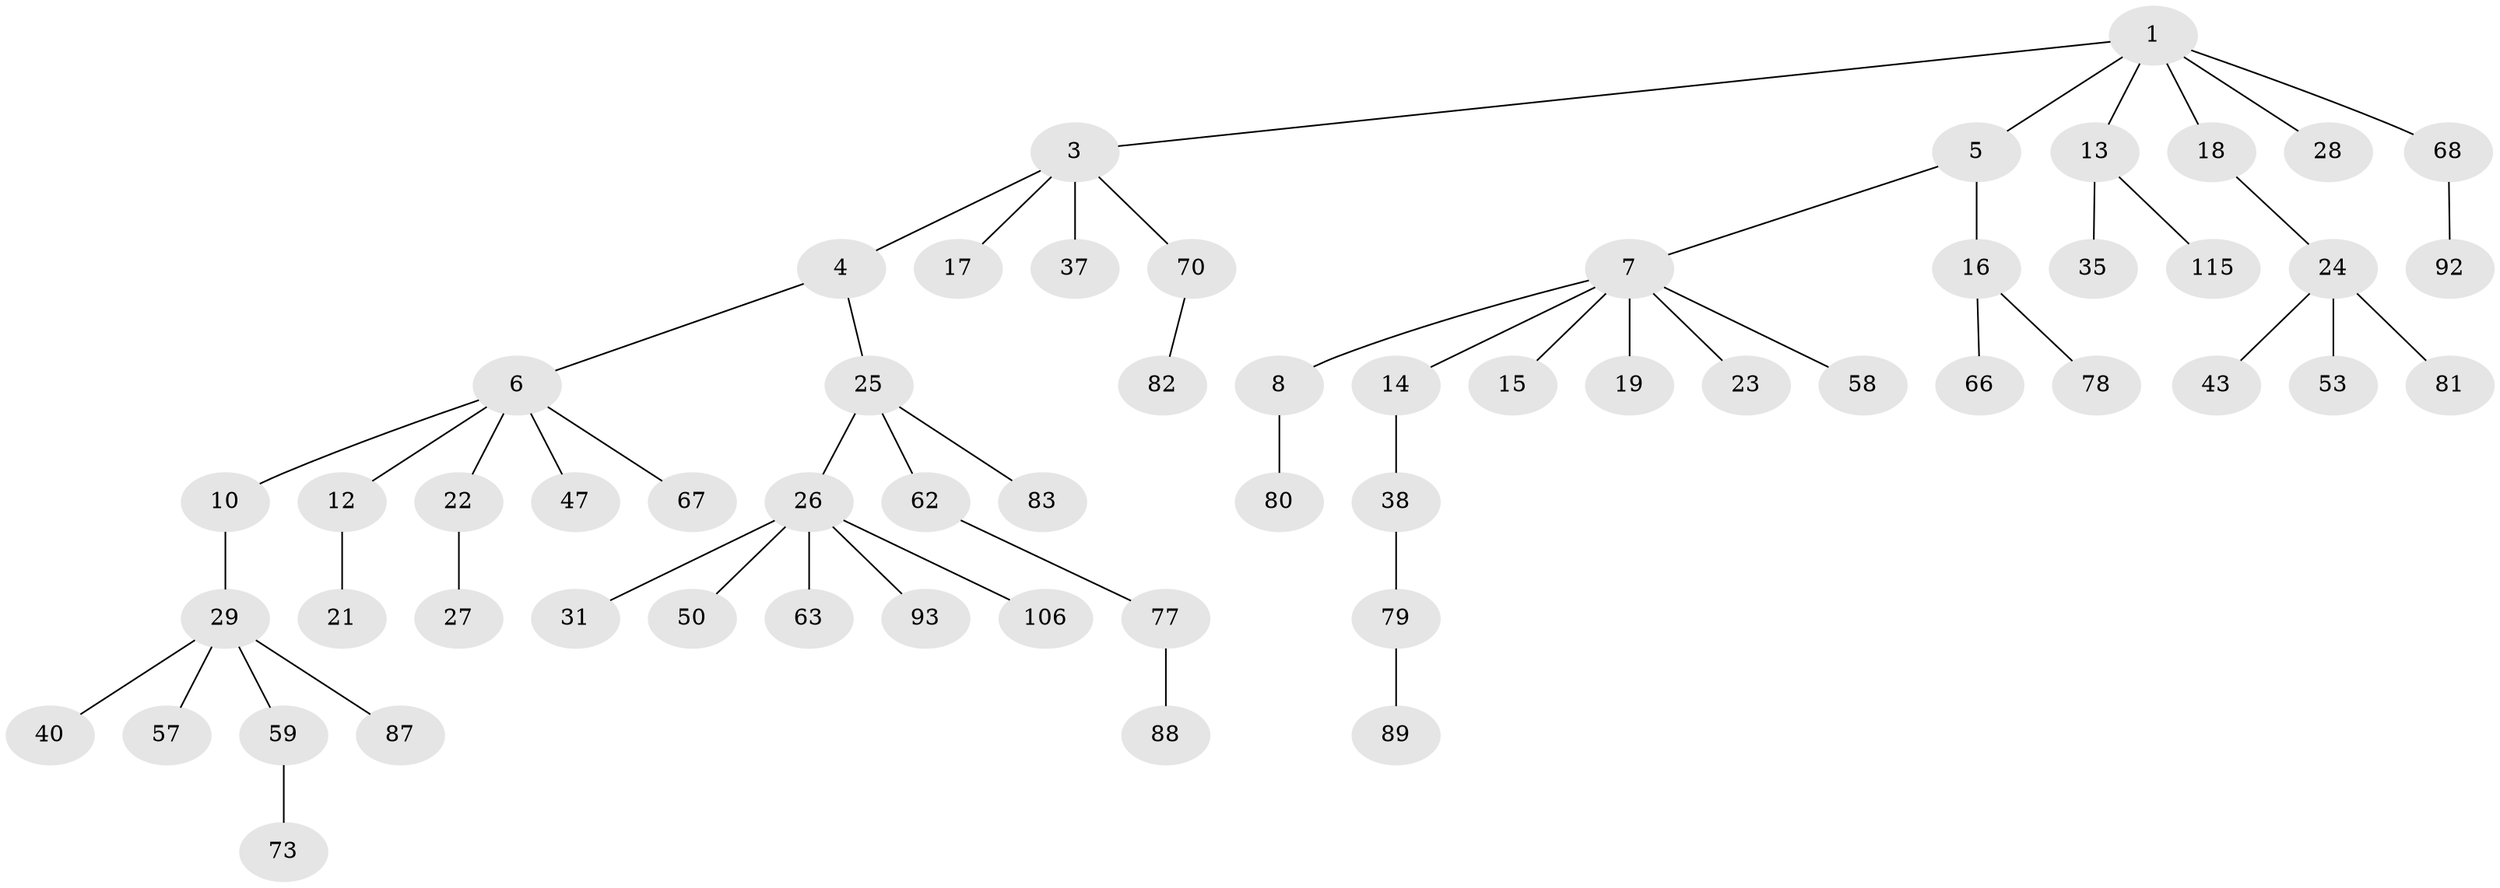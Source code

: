 // original degree distribution, {2: 0.3017241379310345, 6: 0.02586206896551724, 5: 0.05172413793103448, 3: 0.09482758620689655, 4: 0.05172413793103448, 1: 0.47413793103448276}
// Generated by graph-tools (version 1.1) at 2025/15/03/09/25 04:15:42]
// undirected, 58 vertices, 57 edges
graph export_dot {
graph [start="1"]
  node [color=gray90,style=filled];
  1 [super="+2"];
  3 [super="+34"];
  4;
  5 [super="+51"];
  6;
  7 [super="+9"];
  8 [super="+95"];
  10 [super="+56+61+39"];
  12;
  13;
  14 [super="+64"];
  15 [super="+97"];
  16 [super="+41+42"];
  17 [super="+36"];
  18 [super="+20"];
  19 [super="+94+101+33"];
  21;
  22;
  23 [super="+100+32"];
  24 [super="+60+71"];
  25;
  26 [super="+30+54+75"];
  27;
  28 [super="+113"];
  29;
  31 [super="+48+86"];
  35;
  37;
  38 [super="+109+49+45"];
  40 [super="+55"];
  43 [super="+44"];
  47 [super="+69"];
  50 [super="+98"];
  53;
  57;
  58;
  59;
  62 [super="+72"];
  63 [super="+74"];
  66;
  67 [super="+91+105"];
  68;
  70;
  73;
  77;
  78;
  79;
  80;
  81;
  82;
  83 [super="+112"];
  87;
  88 [super="+116"];
  89;
  92;
  93 [super="+96"];
  106;
  115;
  1 -- 13;
  1 -- 18;
  1 -- 3;
  1 -- 68;
  1 -- 5;
  1 -- 28;
  3 -- 4;
  3 -- 17;
  3 -- 37;
  3 -- 70;
  4 -- 6;
  4 -- 25;
  5 -- 7;
  5 -- 16;
  6 -- 10;
  6 -- 12;
  6 -- 22;
  6 -- 47;
  6 -- 67;
  7 -- 8;
  7 -- 15;
  7 -- 19;
  7 -- 23;
  7 -- 58;
  7 -- 14;
  8 -- 80;
  10 -- 29;
  12 -- 21;
  13 -- 35;
  13 -- 115;
  14 -- 38;
  16 -- 66;
  16 -- 78;
  18 -- 24;
  22 -- 27;
  24 -- 43;
  24 -- 53;
  24 -- 81;
  25 -- 26;
  25 -- 62;
  25 -- 83;
  26 -- 31;
  26 -- 50;
  26 -- 93;
  26 -- 63;
  26 -- 106;
  29 -- 40;
  29 -- 57;
  29 -- 59;
  29 -- 87;
  38 -- 79;
  59 -- 73;
  62 -- 77;
  68 -- 92;
  70 -- 82;
  77 -- 88;
  79 -- 89;
}
